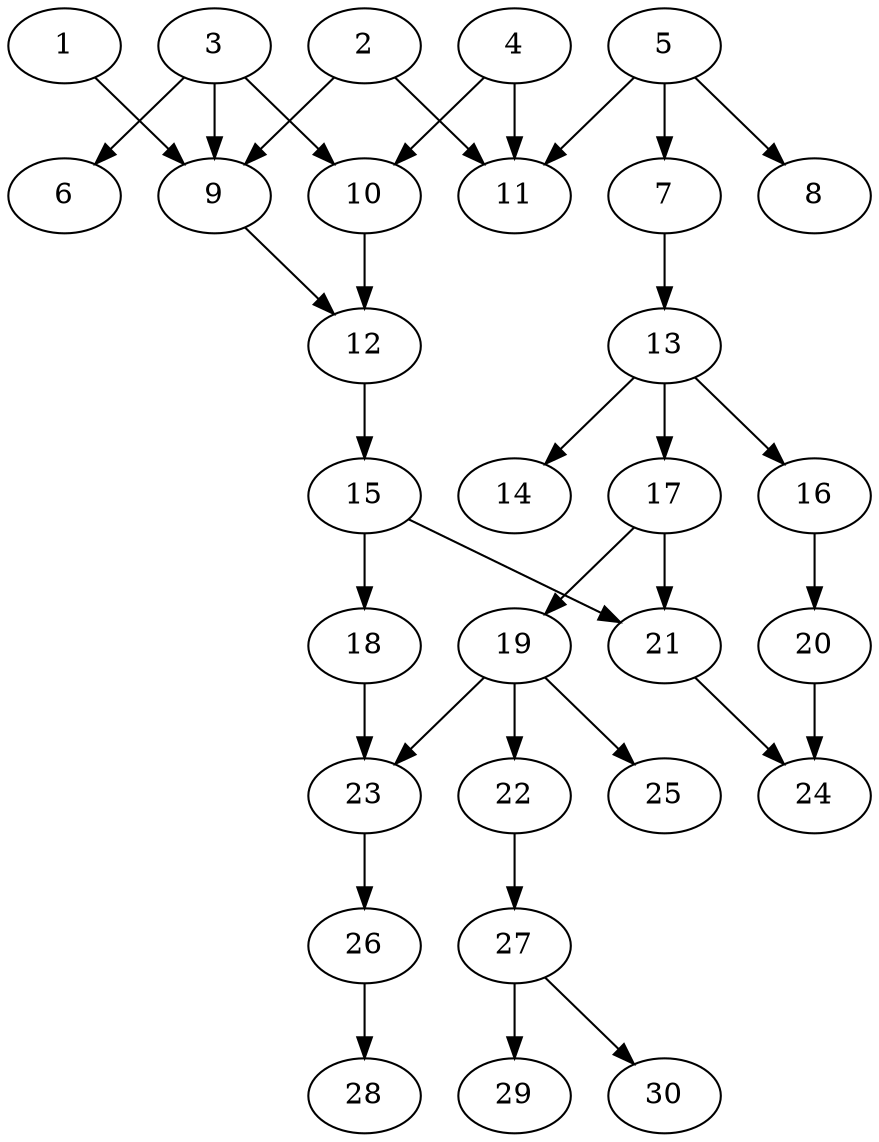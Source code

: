 // DAG automatically generated by daggen at Fri Jul 29 10:40:32 2022
// daggen.exe --dot -n 30 --ccr 0.5 --fat 0.5 --regular 0.5 --density 0.5 -o data\30/random_30_71.gv 
digraph G {
  1 [compute_size="12617164800", trans_size="979907", result_size="1024", ram="41491280",alpha="0.08"]
  1 -> 9 [size ="1024"]
  2 [compute_size="8447721472", trans_size="716549", result_size="74752", ram="32237552",alpha="0.01"]
  2 -> 9 [size ="74752"]
  2 -> 11 [size ="74752"]
  3 [compute_size="1073741824000", trans_size="574799", result_size="1024", ram="22880864",alpha="0.03"]
  3 -> 6 [size ="1024"]
  3 -> 9 [size ="1024"]
  3 -> 10 [size ="1024"]
  4 [compute_size="5369600000", trans_size="668564", result_size="1024", ram="8100560",alpha="0.04"]
  4 -> 10 [size ="1024"]
  4 -> 11 [size ="1024"]
  5 [compute_size="134217728000", trans_size="682406", result_size="1024", ram="16009472",alpha="0.13"]
  5 -> 7 [size ="1024"]
  5 -> 8 [size ="1024"]
  5 -> 11 [size ="1024"]
  6 [compute_size="549755813888", trans_size="640367", result_size="0", ram="10299152",alpha="0.08"]
  7 [compute_size="1073741824000", trans_size="598456", result_size="1024", ram="31828880",alpha="0.09"]
  7 -> 13 [size ="1024"]
  8 [compute_size="778610147328", trans_size="931123", result_size="0", ram="33005792",alpha="0.01"]
  9 [compute_size="1073741824000", trans_size="954492", result_size="1024", ram="12873152",alpha="0.09"]
  9 -> 12 [size ="1024"]
  10 [compute_size="1805451264", trans_size="196097", result_size="29696", ram="32944016",alpha="0.01"]
  10 -> 12 [size ="29696"]
  11 [compute_size="1073741824000", trans_size="762200", result_size="0", ram="45558992",alpha="0.16"]
  12 [compute_size="782757789696", trans_size="532377", result_size="54272", ram="36294176",alpha="0.18"]
  12 -> 15 [size ="54272"]
  13 [compute_size="358845176749", trans_size="499321", result_size="9216", ram="37705520",alpha="0.02"]
  13 -> 14 [size ="9216"]
  13 -> 16 [size ="9216"]
  13 -> 17 [size ="9216"]
  14 [compute_size="203631276802", trans_size="945828", result_size="0", ram="52275152",alpha="0.05"]
  15 [compute_size="150502637568", trans_size="140088", result_size="74752", ram="43762736",alpha="0.13"]
  15 -> 18 [size ="74752"]
  15 -> 21 [size ="74752"]
  16 [compute_size="258495920613", trans_size="837007", result_size="9216", ram="2646848",alpha="0.07"]
  16 -> 20 [size ="9216"]
  17 [compute_size="567683317760", trans_size="411982", result_size="91136", ram="6602096",alpha="0.12"]
  17 -> 19 [size ="91136"]
  17 -> 21 [size ="91136"]
  18 [compute_size="8164999168", trans_size="51918", result_size="91136", ram="6128480",alpha="0.12"]
  18 -> 23 [size ="91136"]
  19 [compute_size="1598883840", trans_size="371989", result_size="29696", ram="46458704",alpha="0.15"]
  19 -> 22 [size ="29696"]
  19 -> 23 [size ="29696"]
  19 -> 25 [size ="29696"]
  20 [compute_size="4272832512", trans_size="375186", result_size="13312", ram="33164192",alpha="0.13"]
  20 -> 24 [size ="13312"]
  21 [compute_size="11863312384", trans_size="631704", result_size="9216", ram="13956608",alpha="0.16"]
  21 -> 24 [size ="9216"]
  22 [compute_size="24869433344", trans_size="249038", result_size="9216", ram="48614528",alpha="0.19"]
  22 -> 27 [size ="9216"]
  23 [compute_size="168845377536", trans_size="86253", result_size="74752", ram="8764256",alpha="0.05"]
  23 -> 26 [size ="74752"]
  24 [compute_size="19715454976", trans_size="166111", result_size="0", ram="21147968",alpha="0.00"]
  25 [compute_size="245787492674", trans_size="715174", result_size="0", ram="9882560",alpha="0.06"]
  26 [compute_size="1963505664", trans_size="44022", result_size="29696", ram="34504256",alpha="0.11"]
  26 -> 28 [size ="29696"]
  27 [compute_size="88438440281", trans_size="976199", result_size="13312", ram="7636448",alpha="0.15"]
  27 -> 29 [size ="13312"]
  27 -> 30 [size ="13312"]
  28 [compute_size="9698033664", trans_size="792283", result_size="0", ram="35118848",alpha="0.13"]
  29 [compute_size="34866790400", trans_size="741069", result_size="0", ram="29131328",alpha="0.00"]
  30 [compute_size="209164959744", trans_size="807148", result_size="0", ram="22269440",alpha="0.08"]
}
